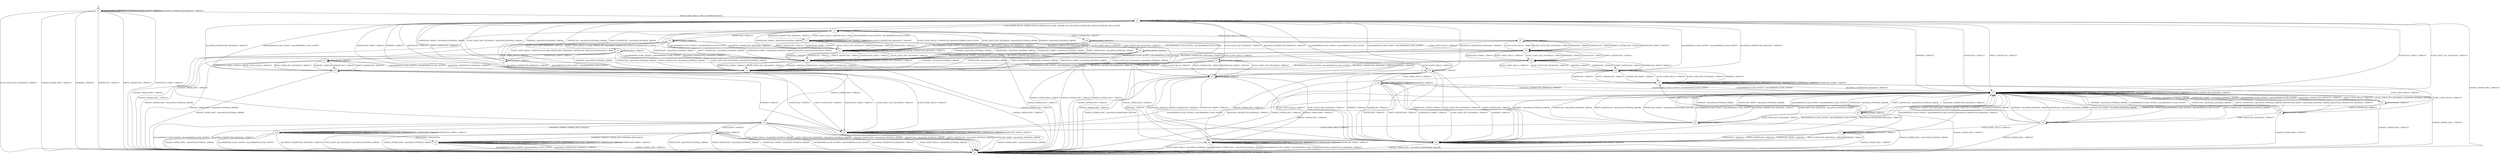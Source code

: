 digraph h5 {
s0 [label="s0"];
s1 [label="s1"];
s2 [label="s2"];
s3 [label="s3"];
s4 [label="s4"];
s5 [label="s5"];
s6 [label="s6"];
s7 [label="s7"];
s8 [label="s8"];
s9 [label="s9"];
s10 [label="s10"];
s11 [label="s11"];
s12 [label="s12"];
s13 [label="s13"];
s14 [label="s14"];
s15 [label="s15"];
s16 [label="s16"];
s17 [label="s17"];
s18 [label="s18"];
s19 [label="s19"];
s20 [label="s20"];
s21 [label="s21"];
s22 [label="s22"];
s23 [label="s23"];
s24 [label="s24"];
s25 [label="s25"];
s26 [label="s26"];
s27 [label="s27"];
s28 [label="s28"];
s29 [label="s29"];
s30 [label="s30"];
s31 [label="s31"];
s32 [label="s32"];
s33 [label="s33"];
s34 [label="s34"];
s35 [label="s35"];
s36 [label="s36"];
s37 [label="s37"];
s0 -> s1 [label="ECDH_CLIENT_HELLO / HELLO_VERIFY_REQUEST"];
s0 -> s2 [label="ECDH_CLIENT_KEY_EXCHANGE / TIMEOUT"];
s0 -> s2 [label="CHANGE_CIPHER_SPEC / TIMEOUT"];
s0 -> s2 [label="FINISHED / TIMEOUT"];
s0 -> s0 [label="APPLICATION / TIMEOUT"];
s0 -> s2 [label="CERTIFICATE / TIMEOUT"];
s0 -> s2 [label="EMPTY_CERTIFICATE / TIMEOUT"];
s0 -> s2 [label="CERTIFICATE_VERIFY / TIMEOUT"];
s0 -> s0 [label="Alert(WARNING,CLOSE_NOTIFY) / TIMEOUT"];
s0 -> s0 [label="Alert(FATAL,UNEXPECTED_MESSAGE) / TIMEOUT"];
s1 -> s3 [label="ECDH_CLIENT_HELLO / SERVER_HELLO,CERTIFICATE,ECDHE_SERVER_KEY_EXCHANGE,CERTIFICATE_REQUEST,SERVER_HELLO_DONE"];
s1 -> s17 [label="ECDH_CLIENT_KEY_EXCHANGE / TIMEOUT"];
s1 -> s2 [label="CHANGE_CIPHER_SPEC / TIMEOUT"];
s1 -> s17 [label="FINISHED / TIMEOUT"];
s1 -> s1 [label="APPLICATION / TIMEOUT"];
s1 -> s17 [label="CERTIFICATE / TIMEOUT"];
s1 -> s17 [label="EMPTY_CERTIFICATE / TIMEOUT"];
s1 -> s17 [label="CERTIFICATE_VERIFY / TIMEOUT"];
s1 -> s1 [label="Alert(WARNING,CLOSE_NOTIFY) / TIMEOUT"];
s1 -> s1 [label="Alert(FATAL,UNEXPECTED_MESSAGE) / TIMEOUT"];
s2 -> s2 [label="ECDH_CLIENT_HELLO / TIMEOUT"];
s2 -> s2 [label="ECDH_CLIENT_KEY_EXCHANGE / TIMEOUT"];
s2 -> s2 [label="CHANGE_CIPHER_SPEC / TIMEOUT"];
s2 -> s2 [label="FINISHED / TIMEOUT"];
s2 -> s2 [label="APPLICATION / TIMEOUT"];
s2 -> s2 [label="CERTIFICATE / TIMEOUT"];
s2 -> s2 [label="EMPTY_CERTIFICATE / TIMEOUT"];
s2 -> s2 [label="CERTIFICATE_VERIFY / TIMEOUT"];
s2 -> s2 [label="Alert(WARNING,CLOSE_NOTIFY) / TIMEOUT"];
s2 -> s2 [label="Alert(FATAL,UNEXPECTED_MESSAGE) / TIMEOUT"];
s3 -> s4 [label="ECDH_CLIENT_HELLO / TIMEOUT"];
s3 -> s5 [label="ECDH_CLIENT_KEY_EXCHANGE / Alert(FATAL,INTERNAL_ERROR)"];
s3 -> s2 [label="CHANGE_CIPHER_SPEC / TIMEOUT"];
s3 -> s5 [label="FINISHED / Alert(FATAL,INTERNAL_ERROR)"];
s3 -> s3 [label="APPLICATION / TIMEOUT"];
s3 -> s6 [label="CERTIFICATE / TIMEOUT"];
s3 -> s28 [label="EMPTY_CERTIFICATE / TIMEOUT"];
s3 -> s5 [label="CERTIFICATE_VERIFY / Alert(FATAL,INTERNAL_ERROR)"];
s3 -> s7 [label="Alert(WARNING,CLOSE_NOTIFY) / Alert(WARNING,CLOSE_NOTIFY)"];
s3 -> s7 [label="Alert(FATAL,UNEXPECTED_MESSAGE) / TIMEOUT"];
s4 -> s18 [label="ECDH_CLIENT_HELLO / TIMEOUT"];
s4 -> s18 [label="ECDH_CLIENT_KEY_EXCHANGE / TIMEOUT"];
s4 -> s2 [label="CHANGE_CIPHER_SPEC / TIMEOUT"];
s4 -> s18 [label="FINISHED / TIMEOUT"];
s4 -> s4 [label="APPLICATION / TIMEOUT"];
s4 -> s18 [label="CERTIFICATE / TIMEOUT"];
s4 -> s18 [label="EMPTY_CERTIFICATE / TIMEOUT"];
s4 -> s18 [label="CERTIFICATE_VERIFY / TIMEOUT"];
s4 -> s5 [label="Alert(WARNING,CLOSE_NOTIFY) / Alert(WARNING,CLOSE_NOTIFY)"];
s4 -> s5 [label="Alert(FATAL,UNEXPECTED_MESSAGE) / TIMEOUT"];
s5 -> s3 [label="ECDH_CLIENT_HELLO / CERTIFICATE_REQUEST,SERVER_HELLO_DONE"];
s5 -> s8 [label="ECDH_CLIENT_KEY_EXCHANGE / TIMEOUT"];
s5 -> s2 [label="CHANGE_CIPHER_SPEC / TIMEOUT"];
s5 -> s8 [label="FINISHED / TIMEOUT"];
s5 -> s5 [label="APPLICATION / TIMEOUT"];
s5 -> s8 [label="CERTIFICATE / TIMEOUT"];
s5 -> s8 [label="EMPTY_CERTIFICATE / TIMEOUT"];
s5 -> s8 [label="CERTIFICATE_VERIFY / TIMEOUT"];
s5 -> s5 [label="Alert(WARNING,CLOSE_NOTIFY) / TIMEOUT"];
s5 -> s5 [label="Alert(FATAL,UNEXPECTED_MESSAGE) / TIMEOUT"];
s6 -> s18 [label="ECDH_CLIENT_HELLO / TIMEOUT"];
s6 -> s9 [label="ECDH_CLIENT_KEY_EXCHANGE / TIMEOUT"];
s6 -> s2 [label="CHANGE_CIPHER_SPEC / TIMEOUT"];
s6 -> s8 [label="FINISHED / Alert(FATAL,INTERNAL_ERROR)"];
s6 -> s6 [label="APPLICATION / TIMEOUT"];
s6 -> s8 [label="CERTIFICATE / Alert(FATAL,INTERNAL_ERROR)"];
s6 -> s8 [label="EMPTY_CERTIFICATE / Alert(FATAL,INTERNAL_ERROR)"];
s6 -> s8 [label="CERTIFICATE_VERIFY / Alert(FATAL,INTERNAL_ERROR)"];
s6 -> s5 [label="Alert(WARNING,CLOSE_NOTIFY) / Alert(WARNING,CLOSE_NOTIFY)"];
s6 -> s5 [label="Alert(FATAL,UNEXPECTED_MESSAGE) / TIMEOUT"];
s7 -> s3 [label="ECDH_CLIENT_HELLO / SERVER_HELLO_DONE"];
s7 -> s5 [label="ECDH_CLIENT_KEY_EXCHANGE / TIMEOUT"];
s7 -> s2 [label="CHANGE_CIPHER_SPEC / TIMEOUT"];
s7 -> s5 [label="FINISHED / TIMEOUT"];
s7 -> s7 [label="APPLICATION / TIMEOUT"];
s7 -> s5 [label="CERTIFICATE / TIMEOUT"];
s7 -> s5 [label="EMPTY_CERTIFICATE / TIMEOUT"];
s7 -> s5 [label="CERTIFICATE_VERIFY / TIMEOUT"];
s7 -> s7 [label="Alert(WARNING,CLOSE_NOTIFY) / TIMEOUT"];
s7 -> s7 [label="Alert(FATAL,UNEXPECTED_MESSAGE) / TIMEOUT"];
s8 -> s3 [label="ECDH_CLIENT_HELLO / ECDHE_SERVER_KEY_EXCHANGE,CERTIFICATE_REQUEST,SERVER_HELLO_DONE"];
s8 -> s10 [label="ECDH_CLIENT_KEY_EXCHANGE / TIMEOUT"];
s8 -> s2 [label="CHANGE_CIPHER_SPEC / TIMEOUT"];
s8 -> s10 [label="FINISHED / TIMEOUT"];
s8 -> s8 [label="APPLICATION / TIMEOUT"];
s8 -> s10 [label="CERTIFICATE / TIMEOUT"];
s8 -> s10 [label="EMPTY_CERTIFICATE / TIMEOUT"];
s8 -> s10 [label="CERTIFICATE_VERIFY / TIMEOUT"];
s8 -> s8 [label="Alert(WARNING,CLOSE_NOTIFY) / TIMEOUT"];
s8 -> s8 [label="Alert(FATAL,UNEXPECTED_MESSAGE) / TIMEOUT"];
s9 -> s11 [label="ECDH_CLIENT_HELLO / TIMEOUT"];
s9 -> s10 [label="ECDH_CLIENT_KEY_EXCHANGE / Alert(FATAL,INTERNAL_ERROR)"];
s9 -> s2 [label="CHANGE_CIPHER_SPEC / Alert(FATAL,INTERNAL_ERROR)"];
s9 -> s10 [label="FINISHED / Alert(FATAL,INTERNAL_ERROR)"];
s9 -> s9 [label="APPLICATION / TIMEOUT"];
s9 -> s10 [label="CERTIFICATE / Alert(FATAL,INTERNAL_ERROR)"];
s9 -> s10 [label="EMPTY_CERTIFICATE / Alert(FATAL,INTERNAL_ERROR)"];
s9 -> s12 [label="CERTIFICATE_VERIFY / TIMEOUT"];
s9 -> s8 [label="Alert(WARNING,CLOSE_NOTIFY) / Alert(WARNING,CLOSE_NOTIFY)"];
s9 -> s8 [label="Alert(FATAL,UNEXPECTED_MESSAGE) / TIMEOUT"];
s10 -> s3 [label="ECDH_CLIENT_HELLO / CERTIFICATE,ECDHE_SERVER_KEY_EXCHANGE,CERTIFICATE_REQUEST,SERVER_HELLO_DONE"];
s10 -> s1 [label="ECDH_CLIENT_KEY_EXCHANGE / TIMEOUT"];
s10 -> s2 [label="CHANGE_CIPHER_SPEC / TIMEOUT"];
s10 -> s1 [label="FINISHED / TIMEOUT"];
s10 -> s10 [label="APPLICATION / TIMEOUT"];
s10 -> s1 [label="CERTIFICATE / TIMEOUT"];
s10 -> s1 [label="EMPTY_CERTIFICATE / TIMEOUT"];
s10 -> s1 [label="CERTIFICATE_VERIFY / TIMEOUT"];
s10 -> s10 [label="Alert(WARNING,CLOSE_NOTIFY) / TIMEOUT"];
s10 -> s10 [label="Alert(FATAL,UNEXPECTED_MESSAGE) / TIMEOUT"];
s11 -> s19 [label="ECDH_CLIENT_HELLO / TIMEOUT"];
s11 -> s19 [label="ECDH_CLIENT_KEY_EXCHANGE / TIMEOUT"];
s11 -> s2 [label="CHANGE_CIPHER_SPEC / Alert(FATAL,INTERNAL_ERROR)"];
s11 -> s19 [label="FINISHED / TIMEOUT"];
s11 -> s11 [label="APPLICATION / TIMEOUT"];
s11 -> s19 [label="CERTIFICATE / TIMEOUT"];
s11 -> s19 [label="EMPTY_CERTIFICATE / TIMEOUT"];
s11 -> s19 [label="CERTIFICATE_VERIFY / TIMEOUT"];
s11 -> s10 [label="Alert(WARNING,CLOSE_NOTIFY) / Alert(WARNING,CLOSE_NOTIFY)"];
s11 -> s10 [label="Alert(FATAL,UNEXPECTED_MESSAGE) / TIMEOUT"];
s12 -> s20 [label="ECDH_CLIENT_HELLO / TIMEOUT"];
s12 -> s1 [label="ECDH_CLIENT_KEY_EXCHANGE / Alert(FATAL,INTERNAL_ERROR)"];
s12 -> s13 [label="CHANGE_CIPHER_SPEC / TIMEOUT"];
s12 -> s1 [label="FINISHED / Alert(FATAL,INTERNAL_ERROR)"];
s12 -> s12 [label="APPLICATION / TIMEOUT"];
s12 -> s1 [label="CERTIFICATE / Alert(FATAL,INTERNAL_ERROR)"];
s12 -> s1 [label="EMPTY_CERTIFICATE / Alert(FATAL,INTERNAL_ERROR)"];
s12 -> s1 [label="CERTIFICATE_VERIFY / Alert(FATAL,INTERNAL_ERROR)"];
s12 -> s10 [label="Alert(WARNING,CLOSE_NOTIFY) / Alert(WARNING,CLOSE_NOTIFY)"];
s12 -> s10 [label="Alert(FATAL,UNEXPECTED_MESSAGE) / TIMEOUT"];
s13 -> s2 [label="ECDH_CLIENT_HELLO / Alert(FATAL,INTERNAL_ERROR)"];
s13 -> s2 [label="ECDH_CLIENT_KEY_EXCHANGE / Alert(FATAL,INTERNAL_ERROR)"];
s13 -> s2 [label="CHANGE_CIPHER_SPEC / Alert(FATAL,INTERNAL_ERROR)"];
s13 -> s14 [label="FINISHED / CHANGE_CIPHER_SPEC,FINISHED"];
s13 -> s15 [label="APPLICATION / TIMEOUT"];
s13 -> s2 [label="CERTIFICATE / Alert(FATAL,INTERNAL_ERROR)"];
s13 -> s2 [label="EMPTY_CERTIFICATE / Alert(FATAL,INTERNAL_ERROR)"];
s13 -> s2 [label="CERTIFICATE_VERIFY / Alert(FATAL,INTERNAL_ERROR)"];
s13 -> s2 [label="Alert(WARNING,CLOSE_NOTIFY) / Alert(WARNING,CLOSE_NOTIFY)"];
s13 -> s2 [label="Alert(FATAL,UNEXPECTED_MESSAGE) / TIMEOUT"];
s14 -> s14 [label="ECDH_CLIENT_HELLO / Alert(WARNING,NO_RENEGOTIATION)"];
s14 -> s14 [label="ECDH_CLIENT_KEY_EXCHANGE / TIMEOUT"];
s14 -> s2 [label="CHANGE_CIPHER_SPEC / Alert(FATAL,INTERNAL_ERROR)"];
s14 -> s14 [label="FINISHED / TIMEOUT"];
s14 -> s16 [label="APPLICATION / APPLICATION"];
s14 -> s14 [label="CERTIFICATE / TIMEOUT"];
s14 -> s14 [label="EMPTY_CERTIFICATE / TIMEOUT"];
s14 -> s14 [label="CERTIFICATE_VERIFY / TIMEOUT"];
s14 -> s2 [label="Alert(WARNING,CLOSE_NOTIFY) / Alert(WARNING,CLOSE_NOTIFY)"];
s14 -> s2 [label="Alert(FATAL,UNEXPECTED_MESSAGE) / TIMEOUT"];
s15 -> s2 [label="ECDH_CLIENT_HELLO / Alert(FATAL,INTERNAL_ERROR)"];
s15 -> s2 [label="ECDH_CLIENT_KEY_EXCHANGE / Alert(FATAL,INTERNAL_ERROR)"];
s15 -> s2 [label="CHANGE_CIPHER_SPEC / Alert(FATAL,INTERNAL_ERROR)"];
s15 -> s16 [label="FINISHED / CHANGE_CIPHER_SPEC,FINISHED,APPLICATION"];
s15 -> s15 [label="APPLICATION / TIMEOUT"];
s15 -> s2 [label="CERTIFICATE / Alert(FATAL,INTERNAL_ERROR)"];
s15 -> s2 [label="EMPTY_CERTIFICATE / Alert(FATAL,INTERNAL_ERROR)"];
s15 -> s2 [label="CERTIFICATE_VERIFY / Alert(FATAL,INTERNAL_ERROR)"];
s15 -> s2 [label="Alert(WARNING,CLOSE_NOTIFY) / Alert(WARNING,CLOSE_NOTIFY)"];
s15 -> s2 [label="Alert(FATAL,UNEXPECTED_MESSAGE) / TIMEOUT"];
s16 -> s16 [label="ECDH_CLIENT_HELLO / Alert(WARNING,NO_RENEGOTIATION)"];
s16 -> s16 [label="ECDH_CLIENT_KEY_EXCHANGE / TIMEOUT"];
s16 -> s2 [label="CHANGE_CIPHER_SPEC / TIMEOUT"];
s16 -> s16 [label="FINISHED / TIMEOUT"];
s16 -> s16 [label="APPLICATION / APPLICATION"];
s16 -> s16 [label="CERTIFICATE / TIMEOUT"];
s16 -> s16 [label="EMPTY_CERTIFICATE / TIMEOUT"];
s16 -> s16 [label="CERTIFICATE_VERIFY / TIMEOUT"];
s16 -> s2 [label="Alert(WARNING,CLOSE_NOTIFY) / Alert(WARNING,CLOSE_NOTIFY)"];
s16 -> s2 [label="Alert(FATAL,UNEXPECTED_MESSAGE) / TIMEOUT"];
s17 -> s21 [label="ECDH_CLIENT_HELLO / TIMEOUT"];
s17 -> s17 [label="ECDH_CLIENT_KEY_EXCHANGE / TIMEOUT"];
s17 -> s2 [label="CHANGE_CIPHER_SPEC / TIMEOUT"];
s17 -> s17 [label="FINISHED / TIMEOUT"];
s17 -> s17 [label="APPLICATION / TIMEOUT"];
s17 -> s17 [label="CERTIFICATE / TIMEOUT"];
s17 -> s17 [label="EMPTY_CERTIFICATE / TIMEOUT"];
s17 -> s17 [label="CERTIFICATE_VERIFY / TIMEOUT"];
s17 -> s17 [label="Alert(WARNING,CLOSE_NOTIFY) / TIMEOUT"];
s17 -> s17 [label="Alert(FATAL,UNEXPECTED_MESSAGE) / TIMEOUT"];
s18 -> s22 [label="ECDH_CLIENT_HELLO / TIMEOUT"];
s18 -> s22 [label="ECDH_CLIENT_KEY_EXCHANGE / TIMEOUT"];
s18 -> s2 [label="CHANGE_CIPHER_SPEC / TIMEOUT"];
s18 -> s22 [label="FINISHED / TIMEOUT"];
s18 -> s18 [label="APPLICATION / TIMEOUT"];
s18 -> s22 [label="CERTIFICATE / TIMEOUT"];
s18 -> s22 [label="EMPTY_CERTIFICATE / TIMEOUT"];
s18 -> s22 [label="CERTIFICATE_VERIFY / TIMEOUT"];
s18 -> s8 [label="Alert(WARNING,CLOSE_NOTIFY) / Alert(WARNING,CLOSE_NOTIFY)"];
s18 -> s8 [label="Alert(FATAL,UNEXPECTED_MESSAGE) / TIMEOUT"];
s19 -> s33 [label="ECDH_CLIENT_HELLO / TIMEOUT"];
s19 -> s33 [label="ECDH_CLIENT_KEY_EXCHANGE / TIMEOUT"];
s19 -> s2 [label="CHANGE_CIPHER_SPEC / Alert(FATAL,INTERNAL_ERROR)"];
s19 -> s33 [label="FINISHED / TIMEOUT"];
s19 -> s19 [label="APPLICATION / TIMEOUT"];
s19 -> s33 [label="CERTIFICATE / TIMEOUT"];
s19 -> s33 [label="EMPTY_CERTIFICATE / TIMEOUT"];
s19 -> s33 [label="CERTIFICATE_VERIFY / TIMEOUT"];
s19 -> s1 [label="Alert(WARNING,CLOSE_NOTIFY) / Alert(WARNING,CLOSE_NOTIFY)"];
s19 -> s1 [label="Alert(FATAL,UNEXPECTED_MESSAGE) / TIMEOUT"];
s20 -> s34 [label="ECDH_CLIENT_HELLO / TIMEOUT"];
s20 -> s23 [label="ECDH_CLIENT_KEY_EXCHANGE / TIMEOUT"];
s20 -> s24 [label="CHANGE_CIPHER_SPEC / TIMEOUT"];
s20 -> s23 [label="FINISHED / TIMEOUT"];
s20 -> s20 [label="APPLICATION / TIMEOUT"];
s20 -> s23 [label="CERTIFICATE / TIMEOUT"];
s20 -> s23 [label="EMPTY_CERTIFICATE / TIMEOUT"];
s20 -> s23 [label="CERTIFICATE_VERIFY / TIMEOUT"];
s20 -> s1 [label="Alert(WARNING,CLOSE_NOTIFY) / Alert(WARNING,CLOSE_NOTIFY)"];
s20 -> s1 [label="Alert(FATAL,UNEXPECTED_MESSAGE) / TIMEOUT"];
s21 -> s27 [label="ECDH_CLIENT_HELLO / TIMEOUT"];
s21 -> s17 [label="ECDH_CLIENT_KEY_EXCHANGE / Alert(FATAL,INTERNAL_ERROR)"];
s21 -> s2 [label="CHANGE_CIPHER_SPEC / TIMEOUT"];
s21 -> s17 [label="FINISHED / Alert(FATAL,INTERNAL_ERROR)"];
s21 -> s21 [label="APPLICATION / TIMEOUT"];
s21 -> s25 [label="CERTIFICATE / TIMEOUT"];
s21 -> s29 [label="EMPTY_CERTIFICATE / TIMEOUT"];
s21 -> s17 [label="CERTIFICATE_VERIFY / Alert(FATAL,INTERNAL_ERROR)"];
s21 -> s17 [label="Alert(WARNING,CLOSE_NOTIFY) / Alert(WARNING,CLOSE_NOTIFY)"];
s21 -> s17 [label="Alert(FATAL,UNEXPECTED_MESSAGE) / TIMEOUT"];
s22 -> s35 [label="ECDH_CLIENT_HELLO / TIMEOUT"];
s22 -> s35 [label="ECDH_CLIENT_KEY_EXCHANGE / TIMEOUT"];
s22 -> s2 [label="CHANGE_CIPHER_SPEC / TIMEOUT"];
s22 -> s35 [label="FINISHED / TIMEOUT"];
s22 -> s22 [label="APPLICATION / TIMEOUT"];
s22 -> s35 [label="CERTIFICATE / TIMEOUT"];
s22 -> s35 [label="EMPTY_CERTIFICATE / TIMEOUT"];
s22 -> s35 [label="CERTIFICATE_VERIFY / TIMEOUT"];
s22 -> s10 [label="Alert(WARNING,CLOSE_NOTIFY) / Alert(WARNING,CLOSE_NOTIFY)"];
s22 -> s10 [label="Alert(FATAL,UNEXPECTED_MESSAGE) / TIMEOUT"];
s23 -> s23 [label="ECDH_CLIENT_HELLO / TIMEOUT"];
s23 -> s23 [label="ECDH_CLIENT_KEY_EXCHANGE / TIMEOUT"];
s23 -> s2 [label="CHANGE_CIPHER_SPEC / Alert(FATAL,HANDSHAKE_FAILURE)"];
s23 -> s23 [label="FINISHED / TIMEOUT"];
s23 -> s23 [label="APPLICATION / TIMEOUT"];
s23 -> s23 [label="CERTIFICATE / TIMEOUT"];
s23 -> s23 [label="EMPTY_CERTIFICATE / TIMEOUT"];
s23 -> s23 [label="CERTIFICATE_VERIFY / TIMEOUT"];
s23 -> s17 [label="Alert(WARNING,CLOSE_NOTIFY) / Alert(WARNING,CLOSE_NOTIFY)"];
s23 -> s17 [label="Alert(FATAL,UNEXPECTED_MESSAGE) / TIMEOUT"];
s24 -> s2 [label="ECDH_CLIENT_HELLO / Alert(FATAL,INTERNAL_ERROR)"];
s24 -> s24 [label="ECDH_CLIENT_KEY_EXCHANGE / TIMEOUT"];
s24 -> s2 [label="CHANGE_CIPHER_SPEC / Alert(FATAL,INTERNAL_ERROR)"];
s24 -> s24 [label="FINISHED / TIMEOUT"];
s24 -> s24 [label="APPLICATION / TIMEOUT"];
s24 -> s24 [label="CERTIFICATE / TIMEOUT"];
s24 -> s24 [label="EMPTY_CERTIFICATE / TIMEOUT"];
s24 -> s24 [label="CERTIFICATE_VERIFY / TIMEOUT"];
s24 -> s2 [label="Alert(WARNING,CLOSE_NOTIFY) / Alert(WARNING,CLOSE_NOTIFY)"];
s24 -> s2 [label="Alert(FATAL,UNEXPECTED_MESSAGE) / TIMEOUT"];
s25 -> s27 [label="ECDH_CLIENT_HELLO / TIMEOUT"];
s25 -> s26 [label="ECDH_CLIENT_KEY_EXCHANGE / TIMEOUT"];
s25 -> s2 [label="CHANGE_CIPHER_SPEC / TIMEOUT"];
s25 -> s17 [label="FINISHED / Alert(FATAL,INTERNAL_ERROR)"];
s25 -> s25 [label="APPLICATION / TIMEOUT"];
s25 -> s17 [label="CERTIFICATE / Alert(FATAL,INTERNAL_ERROR)"];
s25 -> s17 [label="EMPTY_CERTIFICATE / Alert(FATAL,INTERNAL_ERROR)"];
s25 -> s17 [label="CERTIFICATE_VERIFY / Alert(FATAL,INTERNAL_ERROR)"];
s25 -> s17 [label="Alert(WARNING,CLOSE_NOTIFY) / Alert(WARNING,CLOSE_NOTIFY)"];
s25 -> s17 [label="Alert(FATAL,UNEXPECTED_MESSAGE) / TIMEOUT"];
s26 -> s33 [label="ECDH_CLIENT_HELLO / TIMEOUT"];
s26 -> s17 [label="ECDH_CLIENT_KEY_EXCHANGE / Alert(FATAL,INTERNAL_ERROR)"];
s26 -> s2 [label="CHANGE_CIPHER_SPEC / Alert(FATAL,INTERNAL_ERROR)"];
s26 -> s17 [label="FINISHED / Alert(FATAL,INTERNAL_ERROR)"];
s26 -> s26 [label="APPLICATION / TIMEOUT"];
s26 -> s17 [label="CERTIFICATE / Alert(FATAL,INTERNAL_ERROR)"];
s26 -> s17 [label="EMPTY_CERTIFICATE / Alert(FATAL,INTERNAL_ERROR)"];
s26 -> s17 [label="CERTIFICATE_VERIFY / Alert(FATAL,HANDSHAKE_FAILURE)"];
s26 -> s17 [label="Alert(WARNING,CLOSE_NOTIFY) / Alert(WARNING,CLOSE_NOTIFY)"];
s26 -> s17 [label="Alert(FATAL,UNEXPECTED_MESSAGE) / TIMEOUT"];
s27 -> s27 [label="ECDH_CLIENT_HELLO / TIMEOUT"];
s27 -> s27 [label="ECDH_CLIENT_KEY_EXCHANGE / TIMEOUT"];
s27 -> s2 [label="CHANGE_CIPHER_SPEC / TIMEOUT"];
s27 -> s27 [label="FINISHED / TIMEOUT"];
s27 -> s27 [label="APPLICATION / TIMEOUT"];
s27 -> s27 [label="CERTIFICATE / TIMEOUT"];
s27 -> s27 [label="EMPTY_CERTIFICATE / TIMEOUT"];
s27 -> s27 [label="CERTIFICATE_VERIFY / TIMEOUT"];
s27 -> s17 [label="Alert(WARNING,CLOSE_NOTIFY) / Alert(WARNING,CLOSE_NOTIFY)"];
s27 -> s17 [label="Alert(FATAL,UNEXPECTED_MESSAGE) / TIMEOUT"];
s28 -> s18 [label="ECDH_CLIENT_HELLO / TIMEOUT"];
s28 -> s30 [label="ECDH_CLIENT_KEY_EXCHANGE / TIMEOUT"];
s28 -> s2 [label="CHANGE_CIPHER_SPEC / TIMEOUT"];
s28 -> s8 [label="FINISHED / Alert(FATAL,INTERNAL_ERROR)"];
s28 -> s28 [label="APPLICATION / TIMEOUT"];
s28 -> s8 [label="CERTIFICATE / Alert(FATAL,INTERNAL_ERROR)"];
s28 -> s8 [label="EMPTY_CERTIFICATE / Alert(FATAL,INTERNAL_ERROR)"];
s28 -> s8 [label="CERTIFICATE_VERIFY / Alert(FATAL,INTERNAL_ERROR)"];
s28 -> s5 [label="Alert(WARNING,CLOSE_NOTIFY) / Alert(WARNING,CLOSE_NOTIFY)"];
s28 -> s5 [label="Alert(FATAL,UNEXPECTED_MESSAGE) / TIMEOUT"];
s29 -> s27 [label="ECDH_CLIENT_HELLO / TIMEOUT"];
s29 -> s31 [label="ECDH_CLIENT_KEY_EXCHANGE / TIMEOUT"];
s29 -> s2 [label="CHANGE_CIPHER_SPEC / TIMEOUT"];
s29 -> s17 [label="FINISHED / Alert(FATAL,INTERNAL_ERROR)"];
s29 -> s29 [label="APPLICATION / TIMEOUT"];
s29 -> s17 [label="CERTIFICATE / Alert(FATAL,INTERNAL_ERROR)"];
s29 -> s17 [label="EMPTY_CERTIFICATE / Alert(FATAL,INTERNAL_ERROR)"];
s29 -> s17 [label="CERTIFICATE_VERIFY / Alert(FATAL,INTERNAL_ERROR)"];
s29 -> s17 [label="Alert(WARNING,CLOSE_NOTIFY) / Alert(WARNING,CLOSE_NOTIFY)"];
s29 -> s17 [label="Alert(FATAL,UNEXPECTED_MESSAGE) / TIMEOUT"];
s30 -> s32 [label="ECDH_CLIENT_HELLO / TIMEOUT"];
s30 -> s10 [label="ECDH_CLIENT_KEY_EXCHANGE / Alert(FATAL,INTERNAL_ERROR)"];
s30 -> s13 [label="CHANGE_CIPHER_SPEC / TIMEOUT"];
s30 -> s10 [label="FINISHED / Alert(FATAL,INTERNAL_ERROR)"];
s30 -> s30 [label="APPLICATION / TIMEOUT"];
s30 -> s10 [label="CERTIFICATE / Alert(FATAL,INTERNAL_ERROR)"];
s30 -> s10 [label="EMPTY_CERTIFICATE / Alert(FATAL,INTERNAL_ERROR)"];
s30 -> s10 [label="CERTIFICATE_VERIFY / Alert(FATAL,INTERNAL_ERROR)"];
s30 -> s8 [label="Alert(WARNING,CLOSE_NOTIFY) / Alert(WARNING,CLOSE_NOTIFY)"];
s30 -> s8 [label="Alert(FATAL,UNEXPECTED_MESSAGE) / TIMEOUT"];
s31 -> s37 [label="ECDH_CLIENT_HELLO / TIMEOUT"];
s31 -> s17 [label="ECDH_CLIENT_KEY_EXCHANGE / Alert(FATAL,INTERNAL_ERROR)"];
s31 -> s2 [label="CHANGE_CIPHER_SPEC / TIMEOUT"];
s31 -> s17 [label="FINISHED / Alert(FATAL,INTERNAL_ERROR)"];
s31 -> s31 [label="APPLICATION / TIMEOUT"];
s31 -> s17 [label="CERTIFICATE / Alert(FATAL,INTERNAL_ERROR)"];
s31 -> s17 [label="EMPTY_CERTIFICATE / Alert(FATAL,INTERNAL_ERROR)"];
s31 -> s17 [label="CERTIFICATE_VERIFY / Alert(FATAL,INTERNAL_ERROR)"];
s31 -> s17 [label="Alert(WARNING,CLOSE_NOTIFY) / Alert(WARNING,CLOSE_NOTIFY)"];
s31 -> s17 [label="Alert(FATAL,UNEXPECTED_MESSAGE) / TIMEOUT"];
s32 -> s20 [label="ECDH_CLIENT_HELLO / TIMEOUT"];
s32 -> s36 [label="ECDH_CLIENT_KEY_EXCHANGE / TIMEOUT"];
s32 -> s24 [label="CHANGE_CIPHER_SPEC / TIMEOUT"];
s32 -> s36 [label="FINISHED / TIMEOUT"];
s32 -> s32 [label="APPLICATION / TIMEOUT"];
s32 -> s36 [label="CERTIFICATE / TIMEOUT"];
s32 -> s36 [label="EMPTY_CERTIFICATE / TIMEOUT"];
s32 -> s36 [label="CERTIFICATE_VERIFY / TIMEOUT"];
s32 -> s10 [label="Alert(WARNING,CLOSE_NOTIFY) / Alert(WARNING,CLOSE_NOTIFY)"];
s32 -> s10 [label="Alert(FATAL,UNEXPECTED_MESSAGE) / TIMEOUT"];
s33 -> s33 [label="ECDH_CLIENT_HELLO / TIMEOUT"];
s33 -> s33 [label="ECDH_CLIENT_KEY_EXCHANGE / TIMEOUT"];
s33 -> s2 [label="CHANGE_CIPHER_SPEC / Alert(FATAL,INTERNAL_ERROR)"];
s33 -> s33 [label="FINISHED / TIMEOUT"];
s33 -> s33 [label="APPLICATION / TIMEOUT"];
s33 -> s33 [label="CERTIFICATE / TIMEOUT"];
s33 -> s33 [label="EMPTY_CERTIFICATE / TIMEOUT"];
s33 -> s33 [label="CERTIFICATE_VERIFY / TIMEOUT"];
s33 -> s17 [label="Alert(WARNING,CLOSE_NOTIFY) / Alert(WARNING,CLOSE_NOTIFY)"];
s33 -> s17 [label="Alert(FATAL,UNEXPECTED_MESSAGE) / TIMEOUT"];
s34 -> s34 [label="ECDH_CLIENT_HELLO / TIMEOUT"];
s34 -> s23 [label="ECDH_CLIENT_KEY_EXCHANGE / TIMEOUT"];
s34 -> s24 [label="CHANGE_CIPHER_SPEC / TIMEOUT"];
s34 -> s23 [label="FINISHED / TIMEOUT"];
s34 -> s34 [label="APPLICATION / TIMEOUT"];
s34 -> s23 [label="CERTIFICATE / TIMEOUT"];
s34 -> s23 [label="EMPTY_CERTIFICATE / TIMEOUT"];
s34 -> s23 [label="CERTIFICATE_VERIFY / TIMEOUT"];
s34 -> s17 [label="Alert(WARNING,CLOSE_NOTIFY) / Alert(WARNING,CLOSE_NOTIFY)"];
s34 -> s17 [label="Alert(FATAL,UNEXPECTED_MESSAGE) / TIMEOUT"];
s35 -> s27 [label="ECDH_CLIENT_HELLO / TIMEOUT"];
s35 -> s27 [label="ECDH_CLIENT_KEY_EXCHANGE / TIMEOUT"];
s35 -> s2 [label="CHANGE_CIPHER_SPEC / TIMEOUT"];
s35 -> s27 [label="FINISHED / TIMEOUT"];
s35 -> s35 [label="APPLICATION / TIMEOUT"];
s35 -> s27 [label="CERTIFICATE / TIMEOUT"];
s35 -> s27 [label="EMPTY_CERTIFICATE / TIMEOUT"];
s35 -> s27 [label="CERTIFICATE_VERIFY / TIMEOUT"];
s35 -> s1 [label="Alert(WARNING,CLOSE_NOTIFY) / Alert(WARNING,CLOSE_NOTIFY)"];
s35 -> s1 [label="Alert(FATAL,UNEXPECTED_MESSAGE) / TIMEOUT"];
s36 -> s23 [label="ECDH_CLIENT_HELLO / TIMEOUT"];
s36 -> s23 [label="ECDH_CLIENT_KEY_EXCHANGE / TIMEOUT"];
s36 -> s2 [label="CHANGE_CIPHER_SPEC / Alert(FATAL,HANDSHAKE_FAILURE)"];
s36 -> s23 [label="FINISHED / TIMEOUT"];
s36 -> s36 [label="APPLICATION / TIMEOUT"];
s36 -> s23 [label="CERTIFICATE / TIMEOUT"];
s36 -> s23 [label="EMPTY_CERTIFICATE / TIMEOUT"];
s36 -> s23 [label="CERTIFICATE_VERIFY / TIMEOUT"];
s36 -> s1 [label="Alert(WARNING,CLOSE_NOTIFY) / Alert(WARNING,CLOSE_NOTIFY)"];
s36 -> s1 [label="Alert(FATAL,UNEXPECTED_MESSAGE) / TIMEOUT"];
s37 -> s37 [label="ECDH_CLIENT_HELLO / TIMEOUT"];
s37 -> s23 [label="ECDH_CLIENT_KEY_EXCHANGE / TIMEOUT"];
s37 -> s2 [label="CHANGE_CIPHER_SPEC / TIMEOUT"];
s37 -> s23 [label="FINISHED / TIMEOUT"];
s37 -> s37 [label="APPLICATION / TIMEOUT"];
s37 -> s23 [label="CERTIFICATE / TIMEOUT"];
s37 -> s23 [label="EMPTY_CERTIFICATE / TIMEOUT"];
s37 -> s23 [label="CERTIFICATE_VERIFY / TIMEOUT"];
s37 -> s17 [label="Alert(WARNING,CLOSE_NOTIFY) / Alert(WARNING,CLOSE_NOTIFY)"];
s37 -> s17 [label="Alert(FATAL,UNEXPECTED_MESSAGE) / TIMEOUT"];
__start0 [shape=none, label=""];
__start0 -> s0 [label=""];
}
